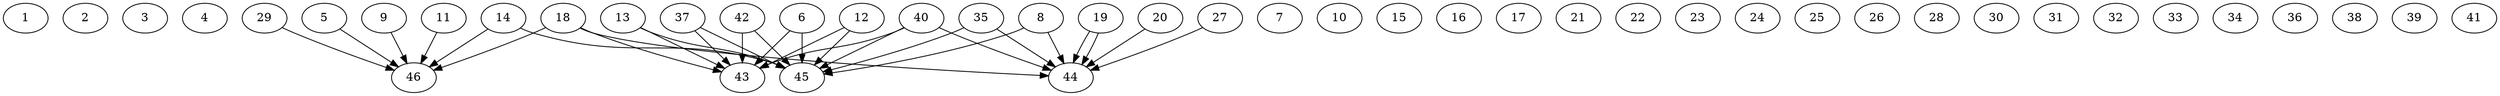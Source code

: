 // DAG (tier=3-complex, mode=data, n=46, ccr=0.541, fat=0.858, density=0.635, regular=0.271, jump=0.326, mindata=4194304, maxdata=33554432)
// DAG automatically generated by daggen at Sun Aug 24 16:33:35 2025
// /home/ermia/Project/Environments/daggen/bin/daggen --dot --ccr 0.541 --fat 0.858 --regular 0.271 --density 0.635 --jump 0.326 --mindata 4194304 --maxdata 33554432 -n 46 
digraph G {
  1 [size="6802907101654392", alpha="0.20", expect_size="3401453550827196"]
  2 [size="8927993866584846237696", alpha="0.17", expect_size="4463996933292423118848"]
  3 [size="6055857156208413696", alpha="0.15", expect_size="3027928578104206848"]
  4 [size="9877652528595146752", alpha="0.20", expect_size="4938826264297573376"]
  5 [size="1832307619298387456", alpha="0.06", expect_size="916153809649193728"]
  5 -> 46 [size ="986799908323328"]
  6 [size="140133800911205568", alpha="0.09", expect_size="70066900455602784"]
  6 -> 43 [size ="8503181654884352"]
  6 -> 45 [size ="8503181654884352"]
  7 [size="8658022999002825728", alpha="0.10", expect_size="4329011499501412864"]
  8 [size="19169784659012688543744", alpha="0.19", expect_size="9584892329506344271872"]
  8 -> 44 [size ="5730178399469568"]
  8 -> 45 [size ="5730178399469568"]
  9 [size="211020647948045254656", alpha="0.12", expect_size="105510323974022627328"]
  9 -> 46 [size ="283556727226368"]
  10 [size="157445950052801408", alpha="0.02", expect_size="78722975026400704"]
  11 [size="1925419720141818624", alpha="0.18", expect_size="962709860070909312"]
  11 -> 46 [size ="1353637871747072"]
  12 [size="1397427031304744992768", alpha="0.09", expect_size="698713515652372496384"]
  12 -> 43 [size ="999944924168192"]
  12 -> 45 [size ="999944924168192"]
  13 [size="27301069508184296", alpha="0.03", expect_size="13650534754092148"]
  13 -> 43 [size ="831328039731200"]
  13 -> 45 [size ="831328039731200"]
  14 [size="213480010187348064", alpha="0.05", expect_size="106740005093674032"]
  14 -> 45 [size ="3754542432780288"]
  14 -> 46 [size ="3754542432780288"]
  15 [size="130323371365161392", alpha="0.05", expect_size="65161685682580696"]
  16 [size="205593700219595808", alpha="0.16", expect_size="102796850109797904"]
  17 [size="4612240641480889344", alpha="0.07", expect_size="2306120320740444672"]
  18 [size="434387995428822080", alpha="0.04", expect_size="217193997714411040"]
  18 -> 43 [size ="7529627962572800"]
  18 -> 44 [size ="7529627962572800"]
  18 -> 46 [size ="7529627962572800"]
  19 [size="28941522060586528", alpha="0.10", expect_size="14470761030293264"]
  19 -> 44 [size ="1243857165484032"]
  19 -> 44 [size ="1243857165484032"]
  20 [size="29665891893362697437184", alpha="0.02", expect_size="14832945946681348718592"]
  20 -> 44 [size ="7666460931391488"]
  21 [size="4167187349106589696000", alpha="0.00", expect_size="2083593674553294848000"]
  22 [size="264911442300065440", alpha="0.03", expect_size="132455721150032720"]
  23 [size="12946400740628975616", alpha="0.07", expect_size="6473200370314487808"]
  24 [size="137787243781640272", alpha="0.08", expect_size="68893621890820136"]
  25 [size="14225063704697421955072", alpha="0.12", expect_size="7112531852348710977536"]
  26 [size="4508637006217386917888", alpha="0.14", expect_size="2254318503108693458944"]
  27 [size="6091429341994942464000", alpha="0.08", expect_size="3045714670997471232000"]
  27 -> 44 [size ="2668309040332800"]
  28 [size="6581670247412099072", alpha="0.05", expect_size="3290835123706049536"]
  29 [size="326192956083203392", alpha="0.13", expect_size="163096478041601696"]
  29 -> 46 [size ="141218935734272"]
  30 [size="177928900006165632", alpha="0.07", expect_size="88964450003082816"]
  31 [size="5492318350719582208000", alpha="0.00", expect_size="2746159175359791104000"]
  32 [size="324304346951626688", alpha="0.09", expect_size="162152173475813344"]
  33 [size="1660032095773835264", alpha="0.16", expect_size="830016047886917632"]
  34 [size="109824734952341936", alpha="0.18", expect_size="54912367476170968"]
  35 [size="11896237416717201408", alpha="0.11", expect_size="5948118708358600704"]
  35 -> 44 [size ="5008169734504448"]
  35 -> 45 [size ="5008169734504448"]
  36 [size="31670054337994347773952", alpha="0.19", expect_size="15835027168997173886976"]
  37 [size="34474944583282664", alpha="0.06", expect_size="17237472291641332"]
  37 -> 43 [size ="3484161356595200"]
  37 -> 45 [size ="3484161356595200"]
  38 [size="4266908736916739072", alpha="0.19", expect_size="2133454368458369536"]
  39 [size="5174666801477395456", alpha="0.08", expect_size="2587333400738697728"]
  40 [size="1198539132220031488", alpha="0.12", expect_size="599269566110015744"]
  40 -> 43 [size ="832664714084352"]
  40 -> 44 [size ="832664714084352"]
  40 -> 45 [size ="832664714084352"]
  41 [size="10354302136514248704000", alpha="0.20", expect_size="5177151068257124352000"]
  42 [size="16098055289277239001088", alpha="0.09", expect_size="8049027644638619500544"]
  42 -> 43 [size ="5100415968346112"]
  42 -> 45 [size ="5100415968346112"]
  43 [size="2911362432983225856", alpha="0.11", expect_size="1455681216491612928"]
  44 [size="19431298902766391296", alpha="0.10", expect_size="9715649451383195648"]
  45 [size="21073463989130940645376", alpha="0.06", expect_size="10536731994565470322688"]
  46 [size="3733127671057271808", alpha="0.01", expect_size="1866563835528635904"]
}